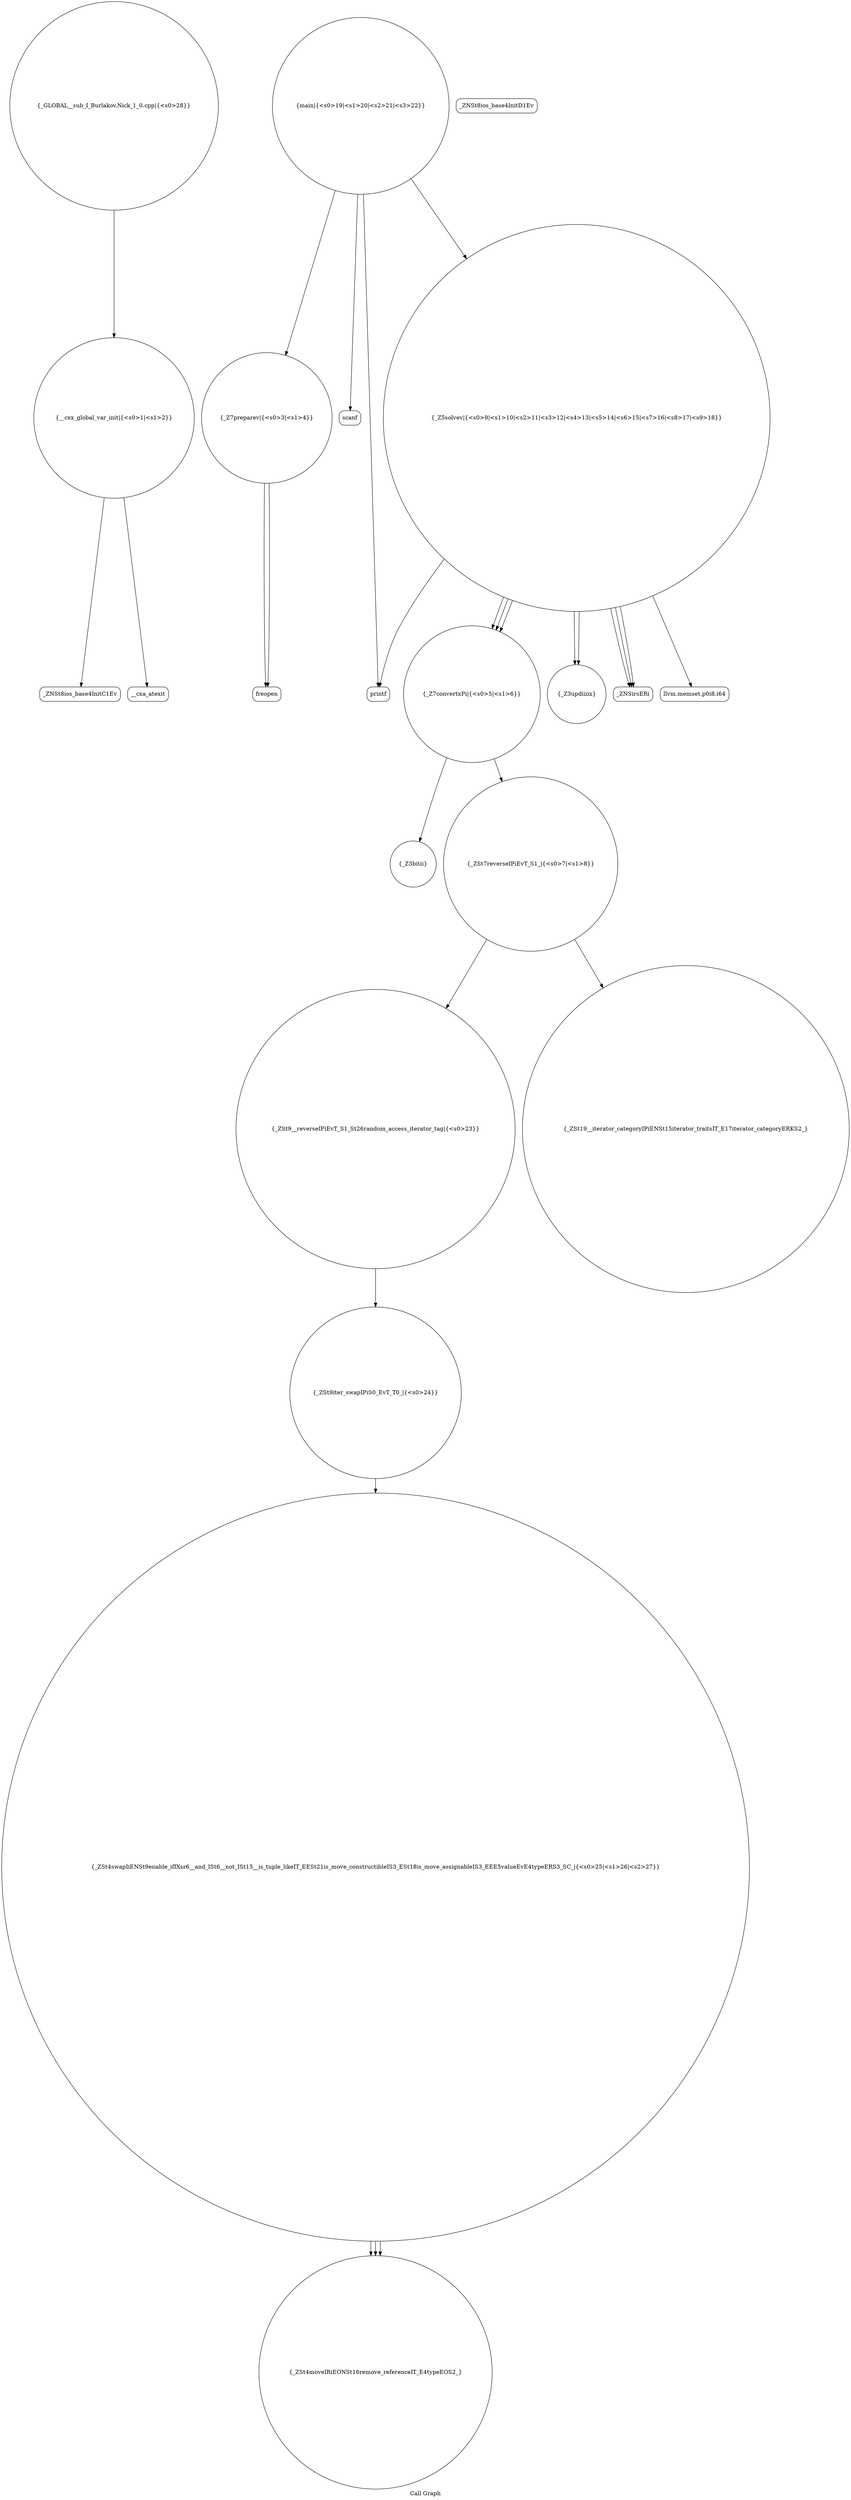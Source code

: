 digraph "Call Graph" {
	label="Call Graph";

	Node0x5566cc42af80 [shape=record,shape=circle,label="{__cxx_global_var_init|{<s0>1|<s1>2}}"];
	Node0x5566cc42af80:s0 -> Node0x5566cc42b410[color=black];
	Node0x5566cc42af80:s1 -> Node0x5566cc42b510[color=black];
	Node0x5566cc42b710 [shape=record,shape=circle,label="{_Z7convertxPi|{<s0>5|<s1>6}}"];
	Node0x5566cc42b710:s0 -> Node0x5566cc42b690[color=black];
	Node0x5566cc42b710:s1 -> Node0x5566cc42b790[color=black];
	Node0x5566cc42ba90 [shape=record,shape=circle,label="{main|{<s0>19|<s1>20|<s2>21|<s3>22}}"];
	Node0x5566cc42ba90:s0 -> Node0x5566cc42b590[color=black];
	Node0x5566cc42ba90:s1 -> Node0x5566cc42bb10[color=black];
	Node0x5566cc42ba90:s2 -> Node0x5566cc42ba10[color=black];
	Node0x5566cc42ba90:s3 -> Node0x5566cc42b890[color=black];
	Node0x5566cc42be10 [shape=record,shape=circle,label="{_GLOBAL__sub_I_Burlakov.Nick_1_0.cpp|{<s0>28}}"];
	Node0x5566cc42be10:s0 -> Node0x5566cc42af80[color=black];
	Node0x5566cc42b490 [shape=record,shape=Mrecord,label="{_ZNSt8ios_base4InitD1Ev}"];
	Node0x5566cc42b810 [shape=record,shape=circle,label="{_Z3updiiiix}"];
	Node0x5566cc42bb90 [shape=record,shape=circle,label="{_ZSt9__reverseIPiEvT_S1_St26random_access_iterator_tag|{<s0>23}}"];
	Node0x5566cc42bb90:s0 -> Node0x5566cc42bc90[color=black];
	Node0x5566cc42b590 [shape=record,shape=circle,label="{_Z7preparev|{<s0>3|<s1>4}}"];
	Node0x5566cc42b590:s0 -> Node0x5566cc42b610[color=black];
	Node0x5566cc42b590:s1 -> Node0x5566cc42b610[color=black];
	Node0x5566cc42b910 [shape=record,shape=Mrecord,label="{_ZNSirsERi}"];
	Node0x5566cc42bc90 [shape=record,shape=circle,label="{_ZSt9iter_swapIPiS0_EvT_T0_|{<s0>24}}"];
	Node0x5566cc42bc90:s0 -> Node0x5566cc42bd10[color=black];
	Node0x5566cc42b690 [shape=record,shape=circle,label="{_Z3bitii}"];
	Node0x5566cc42ba10 [shape=record,shape=Mrecord,label="{printf}"];
	Node0x5566cc42bd90 [shape=record,shape=circle,label="{_ZSt4moveIRiEONSt16remove_referenceIT_E4typeEOS2_}"];
	Node0x5566cc42b410 [shape=record,shape=Mrecord,label="{_ZNSt8ios_base4InitC1Ev}"];
	Node0x5566cc42b790 [shape=record,shape=circle,label="{_ZSt7reverseIPiEvT_S1_|{<s0>7|<s1>8}}"];
	Node0x5566cc42b790:s0 -> Node0x5566cc42bc10[color=black];
	Node0x5566cc42b790:s1 -> Node0x5566cc42bb90[color=black];
	Node0x5566cc42bb10 [shape=record,shape=Mrecord,label="{scanf}"];
	Node0x5566cc42b510 [shape=record,shape=Mrecord,label="{__cxa_atexit}"];
	Node0x5566cc42b890 [shape=record,shape=circle,label="{_Z5solvev|{<s0>9|<s1>10|<s2>11|<s3>12|<s4>13|<s5>14|<s6>15|<s7>16|<s8>17|<s9>18}}"];
	Node0x5566cc42b890:s0 -> Node0x5566cc42b910[color=black];
	Node0x5566cc42b890:s1 -> Node0x5566cc42b910[color=black];
	Node0x5566cc42b890:s2 -> Node0x5566cc42b910[color=black];
	Node0x5566cc42b890:s3 -> Node0x5566cc42b710[color=black];
	Node0x5566cc42b890:s4 -> Node0x5566cc42b710[color=black];
	Node0x5566cc42b890:s5 -> Node0x5566cc42b710[color=black];
	Node0x5566cc42b890:s6 -> Node0x5566cc42b990[color=black];
	Node0x5566cc42b890:s7 -> Node0x5566cc42b810[color=black];
	Node0x5566cc42b890:s8 -> Node0x5566cc42b810[color=black];
	Node0x5566cc42b890:s9 -> Node0x5566cc42ba10[color=black];
	Node0x5566cc42bc10 [shape=record,shape=circle,label="{_ZSt19__iterator_categoryIPiENSt15iterator_traitsIT_E17iterator_categoryERKS2_}"];
	Node0x5566cc42b610 [shape=record,shape=Mrecord,label="{freopen}"];
	Node0x5566cc42b990 [shape=record,shape=Mrecord,label="{llvm.memset.p0i8.i64}"];
	Node0x5566cc42bd10 [shape=record,shape=circle,label="{_ZSt4swapIiENSt9enable_ifIXsr6__and_ISt6__not_ISt15__is_tuple_likeIT_EESt21is_move_constructibleIS3_ESt18is_move_assignableIS3_EEE5valueEvE4typeERS3_SC_|{<s0>25|<s1>26|<s2>27}}"];
	Node0x5566cc42bd10:s0 -> Node0x5566cc42bd90[color=black];
	Node0x5566cc42bd10:s1 -> Node0x5566cc42bd90[color=black];
	Node0x5566cc42bd10:s2 -> Node0x5566cc42bd90[color=black];
}
